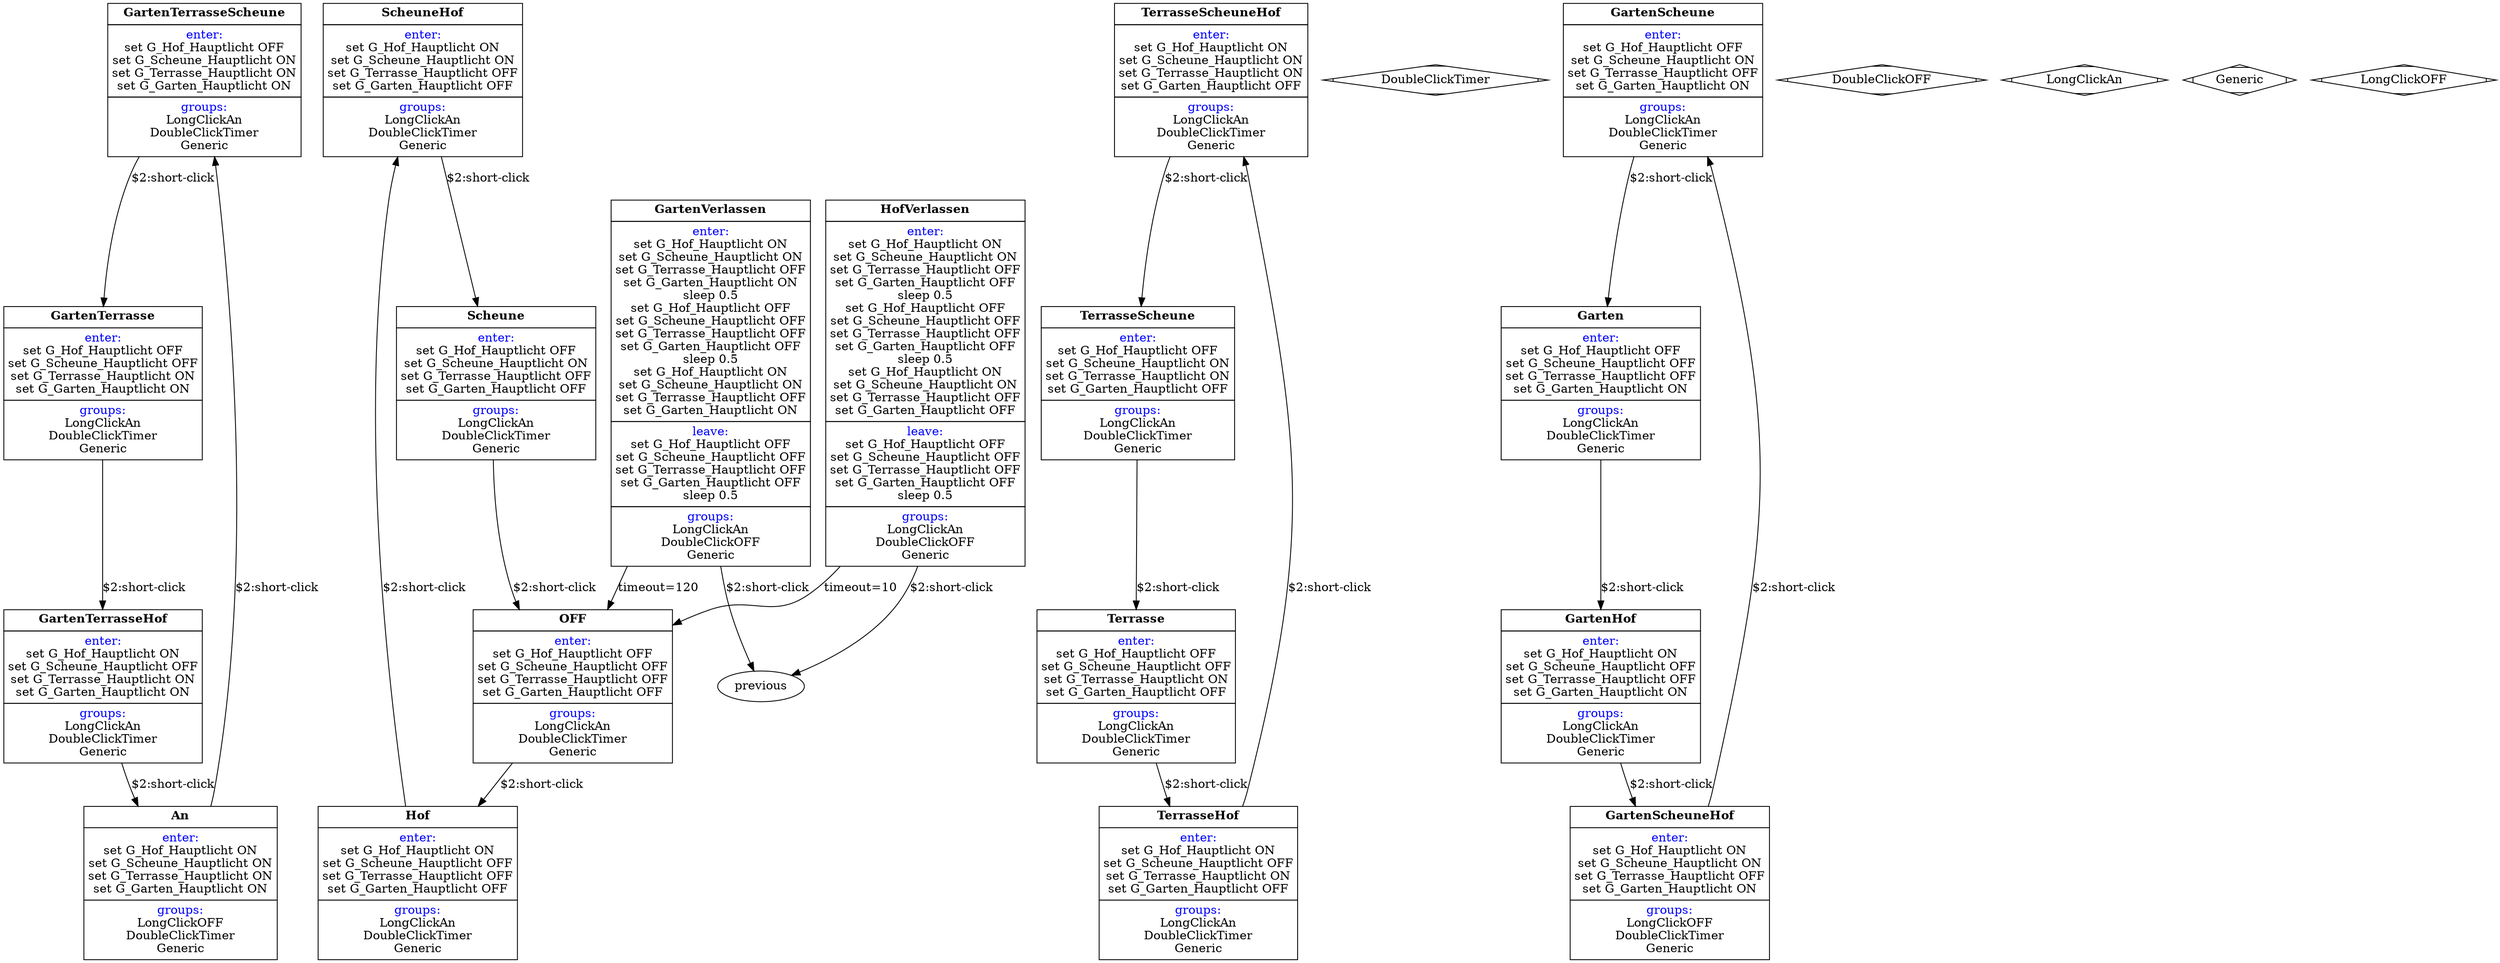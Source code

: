 digraph G {
GartenTerrasseScheune [shape=none,margin=0,label=<<table BORDER= "0" CELLBORDER="1" CELLSPACING="0" CELLPADDING="4">
<tr><td><b>GartenTerrasseScheune</b></td></tr>
<tr><td><font COLOR="blue">enter:</font><br/>
set G_Hof_Hauptlicht OFF<br/>
set G_Scheune_Hauptlicht ON<br/>
set G_Terrasse_Hauptlicht ON<br/>
set G_Garten_Hauptlicht ON<br/>
</td></tr>
<tr><td><font COLOR="blue">groups:</font><br/>
LongClickAn<br/>
DoubleClickTimer<br/>
Generic<br/>
</td></tr>
</table>>];

GartenTerrasseScheune -> GartenTerrasse [label="$2:short-click"]

An [shape=none,margin=0,label=<<table BORDER= "0" CELLBORDER="1" CELLSPACING="0" CELLPADDING="4">
<tr><td><b>An</b></td></tr>
<tr><td><font COLOR="blue">enter:</font><br/>
set G_Hof_Hauptlicht ON<br/>
set G_Scheune_Hauptlicht ON<br/>
set G_Terrasse_Hauptlicht ON<br/>
set G_Garten_Hauptlicht ON<br/>
</td></tr>
<tr><td><font COLOR="blue">groups:</font><br/>
LongClickOFF<br/>
DoubleClickTimer<br/>
Generic<br/>
</td></tr>
</table>>];

An -> GartenTerrasseScheune [label="$2:short-click"]

ScheuneHof [shape=none,margin=0,label=<<table BORDER= "0" CELLBORDER="1" CELLSPACING="0" CELLPADDING="4">
<tr><td><b>ScheuneHof</b></td></tr>
<tr><td><font COLOR="blue">enter:</font><br/>
set G_Hof_Hauptlicht ON<br/>
set G_Scheune_Hauptlicht ON<br/>
set G_Terrasse_Hauptlicht OFF<br/>
set G_Garten_Hauptlicht OFF<br/>
</td></tr>
<tr><td><font COLOR="blue">groups:</font><br/>
LongClickAn<br/>
DoubleClickTimer<br/>
Generic<br/>
</td></tr>
</table>>];

ScheuneHof -> Scheune [label="$2:short-click"]

TerrasseScheuneHof [shape=none,margin=0,label=<<table BORDER= "0" CELLBORDER="1" CELLSPACING="0" CELLPADDING="4">
<tr><td><b>TerrasseScheuneHof</b></td></tr>
<tr><td><font COLOR="blue">enter:</font><br/>
set G_Hof_Hauptlicht ON<br/>
set G_Scheune_Hauptlicht ON<br/>
set G_Terrasse_Hauptlicht ON<br/>
set G_Garten_Hauptlicht OFF<br/>
</td></tr>
<tr><td><font COLOR="blue">groups:</font><br/>
LongClickAn<br/>
DoubleClickTimer<br/>
Generic<br/>
</td></tr>
</table>>];

TerrasseScheuneHof -> TerrasseScheune [label="$2:short-click"]

DoubleClickTimer [shape=Mdiamond];
GartenScheune [shape=none,margin=0,label=<<table BORDER= "0" CELLBORDER="1" CELLSPACING="0" CELLPADDING="4">
<tr><td><b>GartenScheune</b></td></tr>
<tr><td><font COLOR="blue">enter:</font><br/>
set G_Hof_Hauptlicht OFF<br/>
set G_Scheune_Hauptlicht ON<br/>
set G_Terrasse_Hauptlicht OFF<br/>
set G_Garten_Hauptlicht ON<br/>
</td></tr>
<tr><td><font COLOR="blue">groups:</font><br/>
LongClickAn<br/>
DoubleClickTimer<br/>
Generic<br/>
</td></tr>
</table>>];

GartenScheune -> Garten [label="$2:short-click"]

GartenScheuneHof [shape=none,margin=0,label=<<table BORDER= "0" CELLBORDER="1" CELLSPACING="0" CELLPADDING="4">
<tr><td><b>GartenScheuneHof</b></td></tr>
<tr><td><font COLOR="blue">enter:</font><br/>
set G_Hof_Hauptlicht ON<br/>
set G_Scheune_Hauptlicht ON<br/>
set G_Terrasse_Hauptlicht OFF<br/>
set G_Garten_Hauptlicht ON<br/>
</td></tr>
<tr><td><font COLOR="blue">groups:</font><br/>
LongClickOFF<br/>
DoubleClickTimer<br/>
Generic<br/>
</td></tr>
</table>>];

GartenScheuneHof -> GartenScheune [label="$2:short-click"]

DoubleClickOFF [shape=Mdiamond];
GartenHof [shape=none,margin=0,label=<<table BORDER= "0" CELLBORDER="1" CELLSPACING="0" CELLPADDING="4">
<tr><td><b>GartenHof</b></td></tr>
<tr><td><font COLOR="blue">enter:</font><br/>
set G_Hof_Hauptlicht ON<br/>
set G_Scheune_Hauptlicht OFF<br/>
set G_Terrasse_Hauptlicht OFF<br/>
set G_Garten_Hauptlicht ON<br/>
</td></tr>
<tr><td><font COLOR="blue">groups:</font><br/>
LongClickAn<br/>
DoubleClickTimer<br/>
Generic<br/>
</td></tr>
</table>>];

GartenHof -> GartenScheuneHof [label="$2:short-click"]

GartenTerrasseHof [shape=none,margin=0,label=<<table BORDER= "0" CELLBORDER="1" CELLSPACING="0" CELLPADDING="4">
<tr><td><b>GartenTerrasseHof</b></td></tr>
<tr><td><font COLOR="blue">enter:</font><br/>
set G_Hof_Hauptlicht ON<br/>
set G_Scheune_Hauptlicht OFF<br/>
set G_Terrasse_Hauptlicht ON<br/>
set G_Garten_Hauptlicht ON<br/>
</td></tr>
<tr><td><font COLOR="blue">groups:</font><br/>
LongClickAn<br/>
DoubleClickTimer<br/>
Generic<br/>
</td></tr>
</table>>];

GartenTerrasseHof -> An [label="$2:short-click"]

LongClickAn [shape=Mdiamond];
Hof [shape=none,margin=0,label=<<table BORDER= "0" CELLBORDER="1" CELLSPACING="0" CELLPADDING="4">
<tr><td><b>Hof</b></td></tr>
<tr><td><font COLOR="blue">enter:</font><br/>
set G_Hof_Hauptlicht ON<br/>
set G_Scheune_Hauptlicht OFF<br/>
set G_Terrasse_Hauptlicht OFF<br/>
set G_Garten_Hauptlicht OFF<br/>
</td></tr>
<tr><td><font COLOR="blue">groups:</font><br/>
LongClickAn<br/>
DoubleClickTimer<br/>
Generic<br/>
</td></tr>
</table>>];

Hof -> ScheuneHof [label="$2:short-click"]

TerrasseScheune [shape=none,margin=0,label=<<table BORDER= "0" CELLBORDER="1" CELLSPACING="0" CELLPADDING="4">
<tr><td><b>TerrasseScheune</b></td></tr>
<tr><td><font COLOR="blue">enter:</font><br/>
set G_Hof_Hauptlicht OFF<br/>
set G_Scheune_Hauptlicht ON<br/>
set G_Terrasse_Hauptlicht ON<br/>
set G_Garten_Hauptlicht OFF<br/>
</td></tr>
<tr><td><font COLOR="blue">groups:</font><br/>
LongClickAn<br/>
DoubleClickTimer<br/>
Generic<br/>
</td></tr>
</table>>];

TerrasseScheune -> Terrasse [label="$2:short-click"]

HofVerlassen [shape=none,margin=0,label=<<table BORDER= "0" CELLBORDER="1" CELLSPACING="0" CELLPADDING="4">
<tr><td><b>HofVerlassen</b></td></tr>
<tr><td><font COLOR="blue">enter:</font><br/>
set G_Hof_Hauptlicht ON<br/>
set G_Scheune_Hauptlicht ON<br/>
set G_Terrasse_Hauptlicht OFF<br/>
set G_Garten_Hauptlicht OFF<br/>
sleep 0.5<br/>
set G_Hof_Hauptlicht OFF<br/>
set G_Scheune_Hauptlicht OFF<br/>
set G_Terrasse_Hauptlicht OFF<br/>
set G_Garten_Hauptlicht OFF<br/>
sleep 0.5<br/>
set G_Hof_Hauptlicht ON<br/>
set G_Scheune_Hauptlicht ON<br/>
set G_Terrasse_Hauptlicht OFF<br/>
set G_Garten_Hauptlicht OFF<br/>
</td></tr>
<tr><td><font COLOR="blue">leave:</font><br/>
set G_Hof_Hauptlicht OFF<br/>
set G_Scheune_Hauptlicht OFF<br/>
set G_Terrasse_Hauptlicht OFF<br/>
set G_Garten_Hauptlicht OFF<br/>
sleep 0.5<br/>
</td></tr>
<tr><td><font COLOR="blue">groups:</font><br/>
LongClickAn<br/>
DoubleClickOFF<br/>
Generic<br/>
</td></tr>
</table>>];

HofVerlassen -> OFF[label="timeout=10"]
HofVerlassen -> previous [label="$2:short-click"]

GartenTerrasse [shape=none,margin=0,label=<<table BORDER= "0" CELLBORDER="1" CELLSPACING="0" CELLPADDING="4">
<tr><td><b>GartenTerrasse</b></td></tr>
<tr><td><font COLOR="blue">enter:</font><br/>
set G_Hof_Hauptlicht OFF<br/>
set G_Scheune_Hauptlicht OFF<br/>
set G_Terrasse_Hauptlicht ON<br/>
set G_Garten_Hauptlicht ON<br/>
</td></tr>
<tr><td><font COLOR="blue">groups:</font><br/>
LongClickAn<br/>
DoubleClickTimer<br/>
Generic<br/>
</td></tr>
</table>>];

GartenTerrasse -> GartenTerrasseHof [label="$2:short-click"]

Generic [shape=Mdiamond];
TerrasseHof [shape=none,margin=0,label=<<table BORDER= "0" CELLBORDER="1" CELLSPACING="0" CELLPADDING="4">
<tr><td><b>TerrasseHof</b></td></tr>
<tr><td><font COLOR="blue">enter:</font><br/>
set G_Hof_Hauptlicht ON<br/>
set G_Scheune_Hauptlicht OFF<br/>
set G_Terrasse_Hauptlicht ON<br/>
set G_Garten_Hauptlicht OFF<br/>
</td></tr>
<tr><td><font COLOR="blue">groups:</font><br/>
LongClickAn<br/>
DoubleClickTimer<br/>
Generic<br/>
</td></tr>
</table>>];

TerrasseHof -> TerrasseScheuneHof [label="$2:short-click"]

Scheune [shape=none,margin=0,label=<<table BORDER= "0" CELLBORDER="1" CELLSPACING="0" CELLPADDING="4">
<tr><td><b>Scheune</b></td></tr>
<tr><td><font COLOR="blue">enter:</font><br/>
set G_Hof_Hauptlicht OFF<br/>
set G_Scheune_Hauptlicht ON<br/>
set G_Terrasse_Hauptlicht OFF<br/>
set G_Garten_Hauptlicht OFF<br/>
</td></tr>
<tr><td><font COLOR="blue">groups:</font><br/>
LongClickAn<br/>
DoubleClickTimer<br/>
Generic<br/>
</td></tr>
</table>>];

Scheune -> OFF [label="$2:short-click"]

OFF [shape=none,margin=0,label=<<table BORDER= "0" CELLBORDER="1" CELLSPACING="0" CELLPADDING="4">
<tr><td><b>OFF</b></td></tr>
<tr><td><font COLOR="blue">enter:</font><br/>
set G_Hof_Hauptlicht OFF<br/>
set G_Scheune_Hauptlicht OFF<br/>
set G_Terrasse_Hauptlicht OFF<br/>
set G_Garten_Hauptlicht OFF<br/>
</td></tr>
<tr><td><font COLOR="blue">groups:</font><br/>
LongClickAn<br/>
DoubleClickTimer<br/>
Generic<br/>
</td></tr>
</table>>];

OFF -> Hof [label="$2:short-click"]

GartenVerlassen [shape=none,margin=0,label=<<table BORDER= "0" CELLBORDER="1" CELLSPACING="0" CELLPADDING="4">
<tr><td><b>GartenVerlassen</b></td></tr>
<tr><td><font COLOR="blue">enter:</font><br/>
set G_Hof_Hauptlicht ON<br/>
set G_Scheune_Hauptlicht ON<br/>
set G_Terrasse_Hauptlicht OFF<br/>
set G_Garten_Hauptlicht ON<br/>
sleep 0.5<br/>
set G_Hof_Hauptlicht OFF<br/>
set G_Scheune_Hauptlicht OFF<br/>
set G_Terrasse_Hauptlicht OFF<br/>
set G_Garten_Hauptlicht OFF<br/>
sleep 0.5<br/>
set G_Hof_Hauptlicht ON<br/>
set G_Scheune_Hauptlicht ON<br/>
set G_Terrasse_Hauptlicht OFF<br/>
set G_Garten_Hauptlicht ON<br/>
</td></tr>
<tr><td><font COLOR="blue">leave:</font><br/>
set G_Hof_Hauptlicht OFF<br/>
set G_Scheune_Hauptlicht OFF<br/>
set G_Terrasse_Hauptlicht OFF<br/>
set G_Garten_Hauptlicht OFF<br/>
sleep 0.5<br/>
</td></tr>
<tr><td><font COLOR="blue">groups:</font><br/>
LongClickAn<br/>
DoubleClickOFF<br/>
Generic<br/>
</td></tr>
</table>>];

GartenVerlassen -> OFF[label="timeout=120"]
GartenVerlassen -> previous [label="$2:short-click"]

Garten [shape=none,margin=0,label=<<table BORDER= "0" CELLBORDER="1" CELLSPACING="0" CELLPADDING="4">
<tr><td><b>Garten</b></td></tr>
<tr><td><font COLOR="blue">enter:</font><br/>
set G_Hof_Hauptlicht OFF<br/>
set G_Scheune_Hauptlicht OFF<br/>
set G_Terrasse_Hauptlicht OFF<br/>
set G_Garten_Hauptlicht ON<br/>
</td></tr>
<tr><td><font COLOR="blue">groups:</font><br/>
LongClickAn<br/>
DoubleClickTimer<br/>
Generic<br/>
</td></tr>
</table>>];

Garten -> GartenHof [label="$2:short-click"]

Terrasse [shape=none,margin=0,label=<<table BORDER= "0" CELLBORDER="1" CELLSPACING="0" CELLPADDING="4">
<tr><td><b>Terrasse</b></td></tr>
<tr><td><font COLOR="blue">enter:</font><br/>
set G_Hof_Hauptlicht OFF<br/>
set G_Scheune_Hauptlicht OFF<br/>
set G_Terrasse_Hauptlicht ON<br/>
set G_Garten_Hauptlicht OFF<br/>
</td></tr>
<tr><td><font COLOR="blue">groups:</font><br/>
LongClickAn<br/>
DoubleClickTimer<br/>
Generic<br/>
</td></tr>
</table>>];

Terrasse -> TerrasseHof [label="$2:short-click"]

LongClickOFF [shape=Mdiamond];
}
